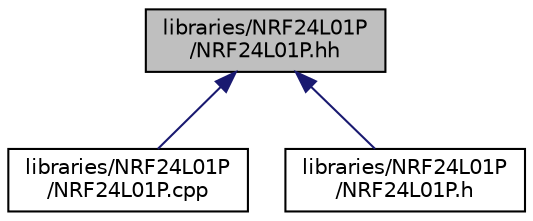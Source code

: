 digraph "libraries/NRF24L01P/NRF24L01P.hh"
{
  edge [fontname="Helvetica",fontsize="10",labelfontname="Helvetica",labelfontsize="10"];
  node [fontname="Helvetica",fontsize="10",shape=record];
  Node1 [label="libraries/NRF24L01P\l/NRF24L01P.hh",height=0.2,width=0.4,color="black", fillcolor="grey75", style="filled", fontcolor="black"];
  Node1 -> Node2 [dir="back",color="midnightblue",fontsize="10",style="solid",fontname="Helvetica"];
  Node2 [label="libraries/NRF24L01P\l/NRF24L01P.cpp",height=0.2,width=0.4,color="black", fillcolor="white", style="filled",URL="$d1/d3b/NRF24L01P_8cpp.html"];
  Node1 -> Node3 [dir="back",color="midnightblue",fontsize="10",style="solid",fontname="Helvetica"];
  Node3 [label="libraries/NRF24L01P\l/NRF24L01P.h",height=0.2,width=0.4,color="black", fillcolor="white", style="filled",URL="$d3/d2b/NRF24L01P_8h.html"];
}
